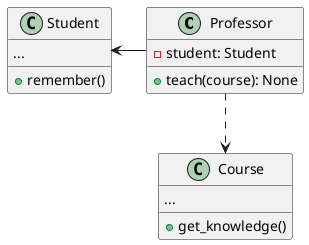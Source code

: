 @startuml "Professor (High dependencies)"

class Professor {
    - student: Student
    + teach(course): None
}

class Student {
    ...
    + remember()
}

class Course {
    ...
    + get_knowledge()
}

Professor -left-> Student
Professor ..> Course

@enduml